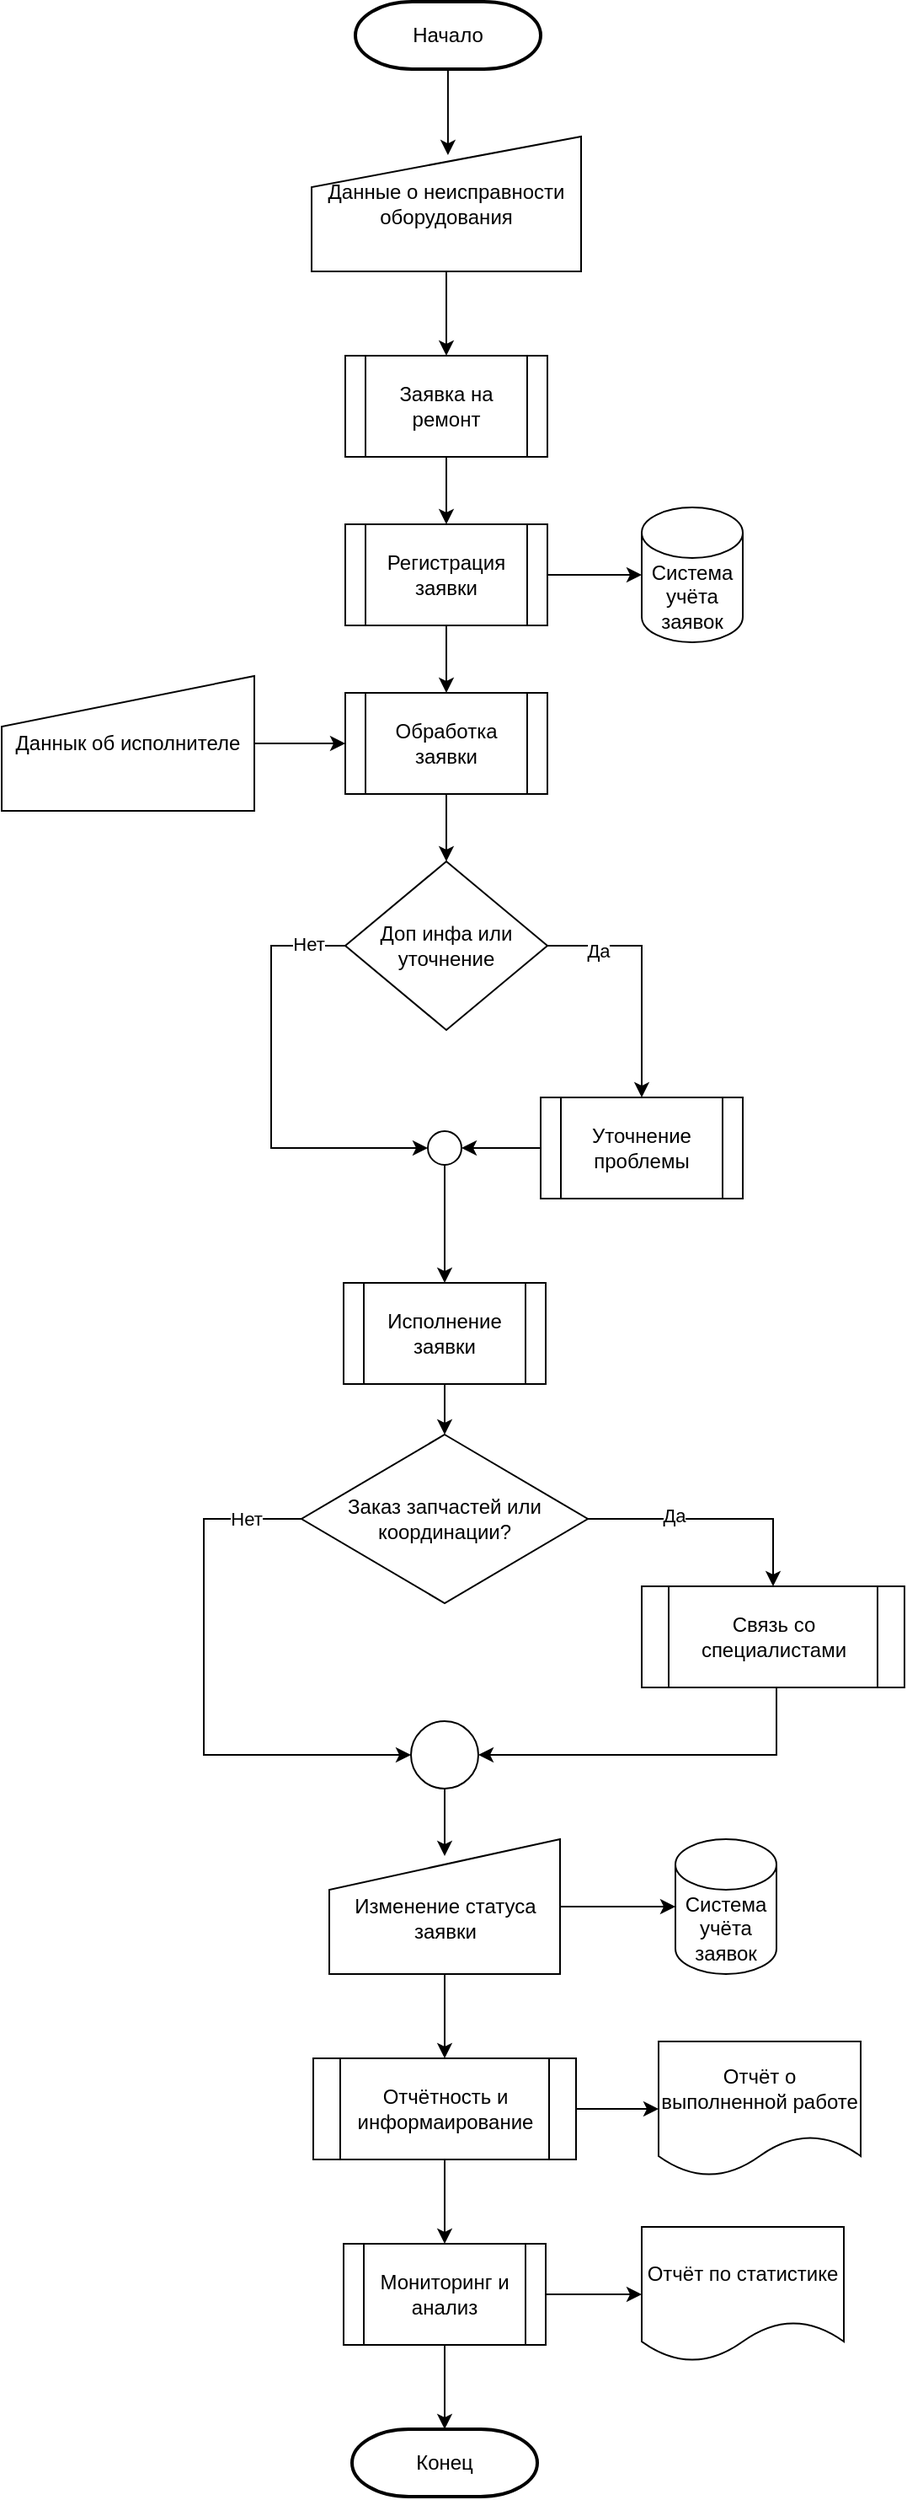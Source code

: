 <mxfile version="24.1.0" type="device">
  <diagram name="Страница — 1" id="F8176j03YGPwPmSaGmSn">
    <mxGraphModel dx="1434" dy="844" grid="1" gridSize="10" guides="1" tooltips="1" connect="1" arrows="1" fold="1" page="1" pageScale="1" pageWidth="827" pageHeight="1169" math="0" shadow="0">
      <root>
        <mxCell id="0" />
        <mxCell id="1" parent="0" />
        <mxCell id="VaXkx9LtDZOJUEnAMBSt-76" style="edgeStyle=orthogonalEdgeStyle;rounded=0;orthogonalLoop=1;jettySize=auto;html=1;entryX=0.506;entryY=0.138;entryDx=0;entryDy=0;entryPerimeter=0;" edge="1" parent="1" source="VaXkx9LtDZOJUEnAMBSt-2" target="VaXkx9LtDZOJUEnAMBSt-71">
          <mxGeometry relative="1" as="geometry" />
        </mxCell>
        <mxCell id="VaXkx9LtDZOJUEnAMBSt-2" value="Начало" style="strokeWidth=2;html=1;shape=mxgraph.flowchart.terminator;whiteSpace=wrap;" vertex="1" parent="1">
          <mxGeometry x="360" y="60" width="110" height="40" as="geometry" />
        </mxCell>
        <mxCell id="VaXkx9LtDZOJUEnAMBSt-74" style="edgeStyle=orthogonalEdgeStyle;rounded=0;orthogonalLoop=1;jettySize=auto;html=1;entryX=0.5;entryY=0;entryDx=0;entryDy=0;" edge="1" parent="1" source="VaXkx9LtDZOJUEnAMBSt-3" target="VaXkx9LtDZOJUEnAMBSt-4">
          <mxGeometry relative="1" as="geometry" />
        </mxCell>
        <mxCell id="VaXkx9LtDZOJUEnAMBSt-3" value="Заявка на ремонт" style="shape=process;whiteSpace=wrap;html=1;backgroundOutline=1;" vertex="1" parent="1">
          <mxGeometry x="354" y="270" width="120" height="60" as="geometry" />
        </mxCell>
        <mxCell id="VaXkx9LtDZOJUEnAMBSt-77" style="edgeStyle=orthogonalEdgeStyle;rounded=0;orthogonalLoop=1;jettySize=auto;html=1;entryX=0.5;entryY=0;entryDx=0;entryDy=0;" edge="1" parent="1" source="VaXkx9LtDZOJUEnAMBSt-4" target="VaXkx9LtDZOJUEnAMBSt-5">
          <mxGeometry relative="1" as="geometry" />
        </mxCell>
        <mxCell id="VaXkx9LtDZOJUEnAMBSt-4" value="Регистрация заявки" style="shape=process;whiteSpace=wrap;html=1;backgroundOutline=1;" vertex="1" parent="1">
          <mxGeometry x="354" y="370" width="120" height="60" as="geometry" />
        </mxCell>
        <mxCell id="VaXkx9LtDZOJUEnAMBSt-84" style="edgeStyle=orthogonalEdgeStyle;rounded=0;orthogonalLoop=1;jettySize=auto;html=1;entryX=0.5;entryY=0;entryDx=0;entryDy=0;" edge="1" parent="1" source="VaXkx9LtDZOJUEnAMBSt-5" target="VaXkx9LtDZOJUEnAMBSt-83">
          <mxGeometry relative="1" as="geometry" />
        </mxCell>
        <mxCell id="VaXkx9LtDZOJUEnAMBSt-5" value="Обработка заявки" style="shape=process;whiteSpace=wrap;html=1;backgroundOutline=1;" vertex="1" parent="1">
          <mxGeometry x="354" y="470" width="120" height="60" as="geometry" />
        </mxCell>
        <mxCell id="VaXkx9LtDZOJUEnAMBSt-95" style="edgeStyle=orthogonalEdgeStyle;rounded=0;orthogonalLoop=1;jettySize=auto;html=1;entryX=0.5;entryY=0;entryDx=0;entryDy=0;" edge="1" parent="1" source="VaXkx9LtDZOJUEnAMBSt-65" target="VaXkx9LtDZOJUEnAMBSt-94">
          <mxGeometry relative="1" as="geometry" />
        </mxCell>
        <mxCell id="VaXkx9LtDZOJUEnAMBSt-65" value="Исполнение заявки" style="shape=process;whiteSpace=wrap;html=1;backgroundOutline=1;" vertex="1" parent="1">
          <mxGeometry x="353" y="820" width="120" height="60" as="geometry" />
        </mxCell>
        <mxCell id="VaXkx9LtDZOJUEnAMBSt-109" style="edgeStyle=orthogonalEdgeStyle;rounded=0;orthogonalLoop=1;jettySize=auto;html=1;entryX=0;entryY=0.5;entryDx=0;entryDy=0;" edge="1" parent="1" source="VaXkx9LtDZOJUEnAMBSt-66" target="VaXkx9LtDZOJUEnAMBSt-108">
          <mxGeometry relative="1" as="geometry" />
        </mxCell>
        <mxCell id="VaXkx9LtDZOJUEnAMBSt-110" value="" style="edgeStyle=orthogonalEdgeStyle;rounded=0;orthogonalLoop=1;jettySize=auto;html=1;" edge="1" parent="1" source="VaXkx9LtDZOJUEnAMBSt-66" target="VaXkx9LtDZOJUEnAMBSt-67">
          <mxGeometry relative="1" as="geometry" />
        </mxCell>
        <mxCell id="VaXkx9LtDZOJUEnAMBSt-66" value="Отчётность и информаирование" style="shape=process;whiteSpace=wrap;html=1;backgroundOutline=1;" vertex="1" parent="1">
          <mxGeometry x="335" y="1280" width="156" height="60" as="geometry" />
        </mxCell>
        <mxCell id="VaXkx9LtDZOJUEnAMBSt-111" value="" style="edgeStyle=orthogonalEdgeStyle;rounded=0;orthogonalLoop=1;jettySize=auto;html=1;" edge="1" parent="1" source="VaXkx9LtDZOJUEnAMBSt-67" target="VaXkx9LtDZOJUEnAMBSt-68">
          <mxGeometry relative="1" as="geometry" />
        </mxCell>
        <mxCell id="VaXkx9LtDZOJUEnAMBSt-113" style="edgeStyle=orthogonalEdgeStyle;rounded=0;orthogonalLoop=1;jettySize=auto;html=1;entryX=0;entryY=0.5;entryDx=0;entryDy=0;" edge="1" parent="1" source="VaXkx9LtDZOJUEnAMBSt-67" target="VaXkx9LtDZOJUEnAMBSt-112">
          <mxGeometry relative="1" as="geometry" />
        </mxCell>
        <mxCell id="VaXkx9LtDZOJUEnAMBSt-67" value="Мониторинг и анализ" style="shape=process;whiteSpace=wrap;html=1;backgroundOutline=1;" vertex="1" parent="1">
          <mxGeometry x="353" y="1390" width="120" height="60" as="geometry" />
        </mxCell>
        <mxCell id="VaXkx9LtDZOJUEnAMBSt-68" value="Конец" style="strokeWidth=2;html=1;shape=mxgraph.flowchart.terminator;whiteSpace=wrap;" vertex="1" parent="1">
          <mxGeometry x="358" y="1500" width="110" height="40" as="geometry" />
        </mxCell>
        <mxCell id="VaXkx9LtDZOJUEnAMBSt-75" style="edgeStyle=orthogonalEdgeStyle;rounded=0;orthogonalLoop=1;jettySize=auto;html=1;entryX=0.5;entryY=0;entryDx=0;entryDy=0;" edge="1" parent="1" source="VaXkx9LtDZOJUEnAMBSt-71" target="VaXkx9LtDZOJUEnAMBSt-3">
          <mxGeometry relative="1" as="geometry" />
        </mxCell>
        <mxCell id="VaXkx9LtDZOJUEnAMBSt-71" value="Данные о неисправности оборудования" style="shape=manualInput;whiteSpace=wrap;html=1;" vertex="1" parent="1">
          <mxGeometry x="334" y="140" width="160" height="80" as="geometry" />
        </mxCell>
        <mxCell id="VaXkx9LtDZOJUEnAMBSt-72" value="Система учёта заявок" style="shape=cylinder3;whiteSpace=wrap;html=1;boundedLbl=1;backgroundOutline=1;size=15;" vertex="1" parent="1">
          <mxGeometry x="530" y="360" width="60" height="80" as="geometry" />
        </mxCell>
        <mxCell id="VaXkx9LtDZOJUEnAMBSt-73" style="edgeStyle=orthogonalEdgeStyle;rounded=0;orthogonalLoop=1;jettySize=auto;html=1;entryX=0;entryY=0.5;entryDx=0;entryDy=0;entryPerimeter=0;" edge="1" parent="1" source="VaXkx9LtDZOJUEnAMBSt-4" target="VaXkx9LtDZOJUEnAMBSt-72">
          <mxGeometry relative="1" as="geometry" />
        </mxCell>
        <mxCell id="VaXkx9LtDZOJUEnAMBSt-82" value="" style="edgeStyle=orthogonalEdgeStyle;rounded=0;orthogonalLoop=1;jettySize=auto;html=1;" edge="1" parent="1" source="VaXkx9LtDZOJUEnAMBSt-80" target="VaXkx9LtDZOJUEnAMBSt-5">
          <mxGeometry relative="1" as="geometry" />
        </mxCell>
        <mxCell id="VaXkx9LtDZOJUEnAMBSt-80" value="Даннык об исполнителе" style="shape=manualInput;whiteSpace=wrap;html=1;" vertex="1" parent="1">
          <mxGeometry x="150" y="460" width="150" height="80" as="geometry" />
        </mxCell>
        <mxCell id="VaXkx9LtDZOJUEnAMBSt-87" style="edgeStyle=orthogonalEdgeStyle;rounded=0;orthogonalLoop=1;jettySize=auto;html=1;entryX=0.5;entryY=0;entryDx=0;entryDy=0;" edge="1" parent="1" source="VaXkx9LtDZOJUEnAMBSt-83" target="VaXkx9LtDZOJUEnAMBSt-86">
          <mxGeometry relative="1" as="geometry">
            <Array as="points">
              <mxPoint x="530" y="620" />
            </Array>
          </mxGeometry>
        </mxCell>
        <mxCell id="VaXkx9LtDZOJUEnAMBSt-88" value="Да" style="edgeLabel;html=1;align=center;verticalAlign=middle;resizable=0;points=[];" vertex="1" connectable="0" parent="VaXkx9LtDZOJUEnAMBSt-87">
          <mxGeometry x="-0.589" y="-3" relative="1" as="geometry">
            <mxPoint as="offset" />
          </mxGeometry>
        </mxCell>
        <mxCell id="VaXkx9LtDZOJUEnAMBSt-89" style="edgeStyle=orthogonalEdgeStyle;rounded=0;orthogonalLoop=1;jettySize=auto;html=1;entryX=0;entryY=0.5;entryDx=0;entryDy=0;" edge="1" parent="1" source="VaXkx9LtDZOJUEnAMBSt-83" target="VaXkx9LtDZOJUEnAMBSt-92">
          <mxGeometry relative="1" as="geometry">
            <mxPoint x="390" y="740" as="targetPoint" />
            <Array as="points">
              <mxPoint x="310" y="620" />
              <mxPoint x="310" y="740" />
            </Array>
          </mxGeometry>
        </mxCell>
        <mxCell id="VaXkx9LtDZOJUEnAMBSt-91" value="Нет" style="edgeLabel;html=1;align=center;verticalAlign=middle;resizable=0;points=[];" vertex="1" connectable="0" parent="VaXkx9LtDZOJUEnAMBSt-89">
          <mxGeometry x="-0.823" y="-1" relative="1" as="geometry">
            <mxPoint as="offset" />
          </mxGeometry>
        </mxCell>
        <mxCell id="VaXkx9LtDZOJUEnAMBSt-83" value="Доп инфа или уточнение" style="rhombus;whiteSpace=wrap;html=1;" vertex="1" parent="1">
          <mxGeometry x="354" y="570" width="120" height="100" as="geometry" />
        </mxCell>
        <mxCell id="VaXkx9LtDZOJUEnAMBSt-90" style="edgeStyle=orthogonalEdgeStyle;rounded=0;orthogonalLoop=1;jettySize=auto;html=1;entryX=1;entryY=0.5;entryDx=0;entryDy=0;" edge="1" parent="1" source="VaXkx9LtDZOJUEnAMBSt-86" target="VaXkx9LtDZOJUEnAMBSt-92">
          <mxGeometry relative="1" as="geometry">
            <mxPoint x="430" y="740" as="targetPoint" />
          </mxGeometry>
        </mxCell>
        <mxCell id="VaXkx9LtDZOJUEnAMBSt-86" value="Уточнение проблемы" style="shape=process;whiteSpace=wrap;html=1;backgroundOutline=1;" vertex="1" parent="1">
          <mxGeometry x="470" y="710" width="120" height="60" as="geometry" />
        </mxCell>
        <mxCell id="VaXkx9LtDZOJUEnAMBSt-93" style="edgeStyle=orthogonalEdgeStyle;rounded=0;orthogonalLoop=1;jettySize=auto;html=1;entryX=0.5;entryY=0;entryDx=0;entryDy=0;" edge="1" parent="1" source="VaXkx9LtDZOJUEnAMBSt-92" target="VaXkx9LtDZOJUEnAMBSt-65">
          <mxGeometry relative="1" as="geometry" />
        </mxCell>
        <mxCell id="VaXkx9LtDZOJUEnAMBSt-92" value="" style="ellipse;whiteSpace=wrap;html=1;aspect=fixed;" vertex="1" parent="1">
          <mxGeometry x="403" y="730" width="20" height="20" as="geometry" />
        </mxCell>
        <mxCell id="VaXkx9LtDZOJUEnAMBSt-97" style="edgeStyle=orthogonalEdgeStyle;rounded=0;orthogonalLoop=1;jettySize=auto;html=1;entryX=0.5;entryY=0;entryDx=0;entryDy=0;" edge="1" parent="1" source="VaXkx9LtDZOJUEnAMBSt-94" target="VaXkx9LtDZOJUEnAMBSt-96">
          <mxGeometry relative="1" as="geometry" />
        </mxCell>
        <mxCell id="VaXkx9LtDZOJUEnAMBSt-98" value="Да" style="edgeLabel;html=1;align=center;verticalAlign=middle;resizable=0;points=[];" vertex="1" connectable="0" parent="VaXkx9LtDZOJUEnAMBSt-97">
          <mxGeometry x="-0.32" y="2" relative="1" as="geometry">
            <mxPoint as="offset" />
          </mxGeometry>
        </mxCell>
        <mxCell id="VaXkx9LtDZOJUEnAMBSt-100" style="edgeStyle=orthogonalEdgeStyle;rounded=0;orthogonalLoop=1;jettySize=auto;html=1;entryX=0;entryY=0.5;entryDx=0;entryDy=0;" edge="1" parent="1" source="VaXkx9LtDZOJUEnAMBSt-94" target="VaXkx9LtDZOJUEnAMBSt-99">
          <mxGeometry relative="1" as="geometry">
            <Array as="points">
              <mxPoint x="270" y="960" />
              <mxPoint x="270" y="1100" />
            </Array>
          </mxGeometry>
        </mxCell>
        <mxCell id="VaXkx9LtDZOJUEnAMBSt-101" value="Нет" style="edgeLabel;html=1;align=center;verticalAlign=middle;resizable=0;points=[];" vertex="1" connectable="0" parent="VaXkx9LtDZOJUEnAMBSt-100">
          <mxGeometry x="-0.794" y="2" relative="1" as="geometry">
            <mxPoint y="-2" as="offset" />
          </mxGeometry>
        </mxCell>
        <mxCell id="VaXkx9LtDZOJUEnAMBSt-94" value="Заказ запчастей или координации?" style="rhombus;whiteSpace=wrap;html=1;" vertex="1" parent="1">
          <mxGeometry x="328" y="910" width="170" height="100" as="geometry" />
        </mxCell>
        <mxCell id="VaXkx9LtDZOJUEnAMBSt-102" style="edgeStyle=orthogonalEdgeStyle;rounded=0;orthogonalLoop=1;jettySize=auto;html=1;entryX=1;entryY=0.5;entryDx=0;entryDy=0;" edge="1" parent="1" source="VaXkx9LtDZOJUEnAMBSt-96" target="VaXkx9LtDZOJUEnAMBSt-99">
          <mxGeometry relative="1" as="geometry">
            <Array as="points">
              <mxPoint x="610" y="1100" />
            </Array>
          </mxGeometry>
        </mxCell>
        <mxCell id="VaXkx9LtDZOJUEnAMBSt-96" value="Связь со специалистами" style="shape=process;whiteSpace=wrap;html=1;backgroundOutline=1;" vertex="1" parent="1">
          <mxGeometry x="530" y="1000" width="156" height="60" as="geometry" />
        </mxCell>
        <mxCell id="VaXkx9LtDZOJUEnAMBSt-99" value="" style="ellipse;whiteSpace=wrap;html=1;aspect=fixed;" vertex="1" parent="1">
          <mxGeometry x="393" y="1080" width="40" height="40" as="geometry" />
        </mxCell>
        <mxCell id="VaXkx9LtDZOJUEnAMBSt-107" style="edgeStyle=orthogonalEdgeStyle;rounded=0;orthogonalLoop=1;jettySize=auto;html=1;entryX=0.5;entryY=0;entryDx=0;entryDy=0;" edge="1" parent="1" source="VaXkx9LtDZOJUEnAMBSt-103" target="VaXkx9LtDZOJUEnAMBSt-66">
          <mxGeometry relative="1" as="geometry" />
        </mxCell>
        <mxCell id="VaXkx9LtDZOJUEnAMBSt-103" value="&lt;div&gt;&lt;br&gt;&lt;/div&gt;Изменение статуса заявки" style="shape=manualInput;whiteSpace=wrap;html=1;" vertex="1" parent="1">
          <mxGeometry x="344.5" y="1150" width="137" height="80" as="geometry" />
        </mxCell>
        <mxCell id="VaXkx9LtDZOJUEnAMBSt-104" style="edgeStyle=orthogonalEdgeStyle;rounded=0;orthogonalLoop=1;jettySize=auto;html=1;entryX=0.5;entryY=0.125;entryDx=0;entryDy=0;entryPerimeter=0;" edge="1" parent="1" source="VaXkx9LtDZOJUEnAMBSt-99" target="VaXkx9LtDZOJUEnAMBSt-103">
          <mxGeometry relative="1" as="geometry" />
        </mxCell>
        <mxCell id="VaXkx9LtDZOJUEnAMBSt-105" value="Система учёта заявок" style="shape=cylinder3;whiteSpace=wrap;html=1;boundedLbl=1;backgroundOutline=1;size=15;" vertex="1" parent="1">
          <mxGeometry x="550" y="1150" width="60" height="80" as="geometry" />
        </mxCell>
        <mxCell id="VaXkx9LtDZOJUEnAMBSt-106" style="edgeStyle=orthogonalEdgeStyle;rounded=0;orthogonalLoop=1;jettySize=auto;html=1;entryX=0;entryY=0.5;entryDx=0;entryDy=0;entryPerimeter=0;" edge="1" parent="1" source="VaXkx9LtDZOJUEnAMBSt-103" target="VaXkx9LtDZOJUEnAMBSt-105">
          <mxGeometry relative="1" as="geometry" />
        </mxCell>
        <mxCell id="VaXkx9LtDZOJUEnAMBSt-108" value="Отчёт о выполненной работе" style="shape=document;whiteSpace=wrap;html=1;boundedLbl=1;" vertex="1" parent="1">
          <mxGeometry x="540" y="1270" width="120" height="80" as="geometry" />
        </mxCell>
        <mxCell id="VaXkx9LtDZOJUEnAMBSt-112" value="Отчёт по статистике" style="shape=document;whiteSpace=wrap;html=1;boundedLbl=1;" vertex="1" parent="1">
          <mxGeometry x="530" y="1380" width="120" height="80" as="geometry" />
        </mxCell>
      </root>
    </mxGraphModel>
  </diagram>
</mxfile>
